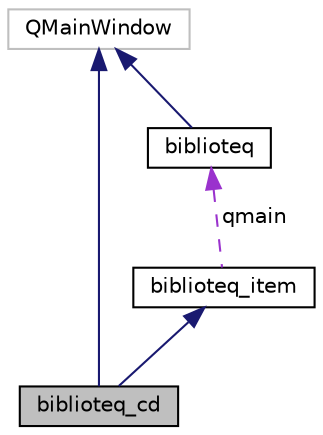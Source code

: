 digraph "biblioteq_cd"
{
 // LATEX_PDF_SIZE
  edge [fontname="Helvetica",fontsize="10",labelfontname="Helvetica",labelfontsize="10"];
  node [fontname="Helvetica",fontsize="10",shape=record];
  Node1 [label="biblioteq_cd",height=0.2,width=0.4,color="black", fillcolor="grey75", style="filled", fontcolor="black",tooltip=" "];
  Node2 -> Node1 [dir="back",color="midnightblue",fontsize="10",style="solid",fontname="Helvetica"];
  Node2 [label="QMainWindow",height=0.2,width=0.4,color="grey75", fillcolor="white", style="filled",tooltip=" "];
  Node3 -> Node1 [dir="back",color="midnightblue",fontsize="10",style="solid",fontname="Helvetica"];
  Node3 [label="biblioteq_item",height=0.2,width=0.4,color="black", fillcolor="white", style="filled",URL="$classbiblioteq__item.html",tooltip=" "];
  Node4 -> Node3 [dir="back",color="darkorchid3",fontsize="10",style="dashed",label=" qmain" ,fontname="Helvetica"];
  Node4 [label="biblioteq",height=0.2,width=0.4,color="black", fillcolor="white", style="filled",URL="$classbiblioteq.html",tooltip=" "];
  Node2 -> Node4 [dir="back",color="midnightblue",fontsize="10",style="solid",fontname="Helvetica"];
}
